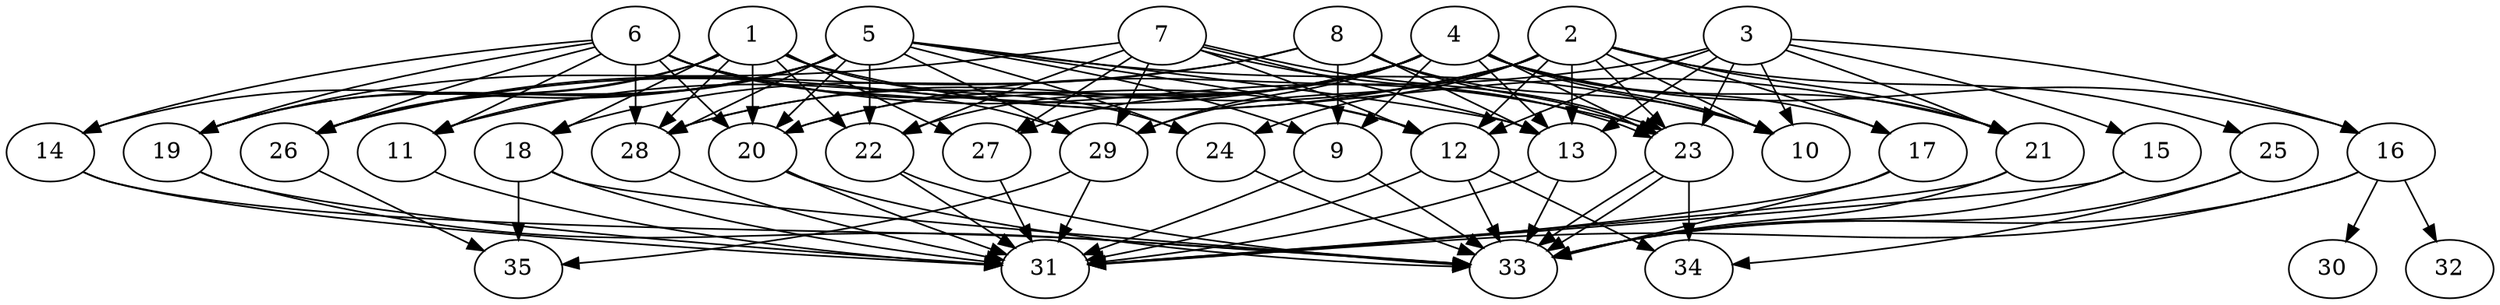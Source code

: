 // DAG (tier=3-complex, mode=compute, n=35, ccr=0.499, fat=0.728, density=0.793, regular=0.262, jump=0.341, mindata=1048576, maxdata=16777216)
// DAG automatically generated by daggen at Sun Aug 24 16:33:34 2025
// /home/ermia/Project/Environments/daggen/bin/daggen --dot --ccr 0.499 --fat 0.728 --regular 0.262 --density 0.793 --jump 0.341 --mindata 1048576 --maxdata 16777216 -n 35 
digraph G {
  1 [size="663376086065649549312", alpha="0.15", expect_size="331688043032824774656"]
  1 -> 18 [size ="608503660019712"]
  1 -> 19 [size ="608503660019712"]
  1 -> 20 [size ="608503660019712"]
  1 -> 21 [size ="608503660019712"]
  1 -> 22 [size ="608503660019712"]
  1 -> 24 [size ="608503660019712"]
  1 -> 26 [size ="608503660019712"]
  1 -> 27 [size ="608503660019712"]
  1 -> 28 [size ="608503660019712"]
  2 [size="2147274666876216", alpha="0.16", expect_size="1073637333438108"]
  2 -> 10 [size ="44106034184192"]
  2 -> 12 [size ="44106034184192"]
  2 -> 13 [size ="44106034184192"]
  2 -> 17 [size ="44106034184192"]
  2 -> 21 [size ="44106034184192"]
  2 -> 23 [size ="44106034184192"]
  2 -> 24 [size ="44106034184192"]
  2 -> 25 [size ="44106034184192"]
  2 -> 26 [size ="44106034184192"]
  2 -> 28 [size ="44106034184192"]
  2 -> 29 [size ="44106034184192"]
  3 [size="1883396648818704384", alpha="0.02", expect_size="941698324409352192"]
  3 -> 10 [size ="12200693465088"]
  3 -> 12 [size ="12200693465088"]
  3 -> 13 [size ="12200693465088"]
  3 -> 15 [size ="12200693465088"]
  3 -> 16 [size ="12200693465088"]
  3 -> 20 [size ="12200693465088"]
  3 -> 21 [size ="12200693465088"]
  3 -> 23 [size ="12200693465088"]
  4 [size="1275556899581867776", alpha="0.07", expect_size="637778449790933888"]
  4 -> 9 [size ="518772456685568"]
  4 -> 10 [size ="518772456685568"]
  4 -> 11 [size ="518772456685568"]
  4 -> 13 [size ="518772456685568"]
  4 -> 16 [size ="518772456685568"]
  4 -> 17 [size ="518772456685568"]
  4 -> 20 [size ="518772456685568"]
  4 -> 21 [size ="518772456685568"]
  4 -> 22 [size ="518772456685568"]
  4 -> 23 [size ="518772456685568"]
  4 -> 27 [size ="518772456685568"]
  4 -> 28 [size ="518772456685568"]
  4 -> 29 [size ="518772456685568"]
  5 [size="3252525312703952", alpha="0.13", expect_size="1626262656351976"]
  5 -> 9 [size ="62611093716992"]
  5 -> 10 [size ="62611093716992"]
  5 -> 11 [size ="62611093716992"]
  5 -> 12 [size ="62611093716992"]
  5 -> 13 [size ="62611093716992"]
  5 -> 14 [size ="62611093716992"]
  5 -> 19 [size ="62611093716992"]
  5 -> 20 [size ="62611093716992"]
  5 -> 22 [size ="62611093716992"]
  5 -> 24 [size ="62611093716992"]
  5 -> 26 [size ="62611093716992"]
  5 -> 28 [size ="62611093716992"]
  5 -> 29 [size ="62611093716992"]
  6 [size="109147369272101568512", alpha="0.01", expect_size="54573684636050784256"]
  6 -> 11 [size ="182711339712512"]
  6 -> 12 [size ="182711339712512"]
  6 -> 14 [size ="182711339712512"]
  6 -> 19 [size ="182711339712512"]
  6 -> 20 [size ="182711339712512"]
  6 -> 23 [size ="182711339712512"]
  6 -> 26 [size ="182711339712512"]
  6 -> 28 [size ="182711339712512"]
  6 -> 29 [size ="182711339712512"]
  7 [size="302425187096199168000", alpha="0.04", expect_size="151212593548099584000"]
  7 -> 12 [size ="360441918259200"]
  7 -> 13 [size ="360441918259200"]
  7 -> 19 [size ="360441918259200"]
  7 -> 22 [size ="360441918259200"]
  7 -> 23 [size ="360441918259200"]
  7 -> 23 [size ="360441918259200"]
  7 -> 27 [size ="360441918259200"]
  7 -> 29 [size ="360441918259200"]
  8 [size="3511985441708458377216", alpha="0.08", expect_size="1755992720854229188608"]
  8 -> 9 [size ="1848382259724288"]
  8 -> 10 [size ="1848382259724288"]
  8 -> 13 [size ="1848382259724288"]
  8 -> 18 [size ="1848382259724288"]
  8 -> 23 [size ="1848382259724288"]
  8 -> 26 [size ="1848382259724288"]
  9 [size="12256967536950536", alpha="0.09", expect_size="6128483768475268"]
  9 -> 31 [size ="402048608632832"]
  9 -> 33 [size ="402048608632832"]
  10 [size="2923688988761694", alpha="0.03", expect_size="1461844494380847"]
  11 [size="1260413952912808", alpha="0.11", expect_size="630206976456404"]
  11 -> 31 [size ="52638724915200"]
  12 [size="40720325194852792", alpha="0.04", expect_size="20360162597426396"]
  12 -> 31 [size ="54162565890048"]
  12 -> 33 [size ="54162565890048"]
  12 -> 34 [size ="54162565890048"]
  13 [size="4172758454451203735552", alpha="0.04", expect_size="2086379227225601867776"]
  13 -> 31 [size ="2073506896412672"]
  13 -> 33 [size ="2073506896412672"]
  14 [size="31877780409333376", alpha="0.01", expect_size="15938890204666688"]
  14 -> 31 [size ="1072468844347392"]
  14 -> 33 [size ="1072468844347392"]
  15 [size="4641550958629748736", alpha="0.19", expect_size="2320775479314874368"]
  15 -> 31 [size ="22260354121728"]
  15 -> 33 [size ="22260354121728"]
  16 [size="2668365176395205632", alpha="0.06", expect_size="1334182588197602816"]
  16 -> 30 [size ="1935554694348800"]
  16 -> 31 [size ="1935554694348800"]
  16 -> 32 [size ="1935554694348800"]
  16 -> 33 [size ="1935554694348800"]
  17 [size="2310891277299476332544", alpha="0.18", expect_size="1155445638649738166272"]
  17 -> 31 [size ="1398329959251968"]
  17 -> 33 [size ="1398329959251968"]
  18 [size="20730391915675660", alpha="0.02", expect_size="10365195957837830"]
  18 -> 31 [size ="2244384225492992"]
  18 -> 33 [size ="2244384225492992"]
  18 -> 35 [size ="2244384225492992"]
  19 [size="6218872785008766", alpha="0.08", expect_size="3109436392504383"]
  19 -> 31 [size ="275999430279168"]
  19 -> 33 [size ="275999430279168"]
  20 [size="481276891910476136448", alpha="0.08", expect_size="240638445955238068224"]
  20 -> 31 [size ="491307424284672"]
  20 -> 33 [size ="491307424284672"]
  21 [size="4320985453485342326784", alpha="0.13", expect_size="2160492726742671163392"]
  21 -> 31 [size ="2122324836876288"]
  21 -> 33 [size ="2122324836876288"]
  22 [size="91835468606909248", alpha="0.18", expect_size="45917734303454624"]
  22 -> 31 [size ="1689811672891392"]
  22 -> 33 [size ="1689811672891392"]
  23 [size="5828818973243124736", alpha="0.17", expect_size="2914409486621562368"]
  23 -> 33 [size ="2050622278860800"]
  23 -> 33 [size ="2050622278860800"]
  23 -> 34 [size ="2050622278860800"]
  24 [size="193224972978191872", alpha="0.01", expect_size="96612486489095936"]
  24 -> 33 [size ="251637511749632"]
  25 [size="1194622344881265180672", alpha="0.12", expect_size="597311172440632590336"]
  25 -> 33 [size ="900693598666752"]
  25 -> 34 [size ="900693598666752"]
  26 [size="867703639261339264", alpha="0.06", expect_size="433851819630669632"]
  26 -> 35 [size ="2147752091844608"]
  27 [size="5932102424477887", alpha="0.14", expect_size="2966051212238943"]
  27 -> 31 [size ="220504032018432"]
  28 [size="42837691435684496", alpha="0.17", expect_size="21418845717842248"]
  28 -> 31 [size ="1714666782851072"]
  29 [size="63471655226872864", alpha="0.13", expect_size="31735827613436432"]
  29 -> 31 [size ="1394433685716992"]
  29 -> 35 [size ="1394433685716992"]
  30 [size="460049129304827200", alpha="0.09", expect_size="230024564652413600"]
  31 [size="859769447235254", alpha="0.07", expect_size="429884723617627"]
  32 [size="809941212944870146048", alpha="0.03", expect_size="404970606472435073024"]
  33 [size="15698340098840660", alpha="0.09", expect_size="7849170049420330"]
  34 [size="599591451506937856", alpha="0.13", expect_size="299795725753468928"]
  35 [size="2350854399217106944000", alpha="0.13", expect_size="1175427199608553472000"]
}
